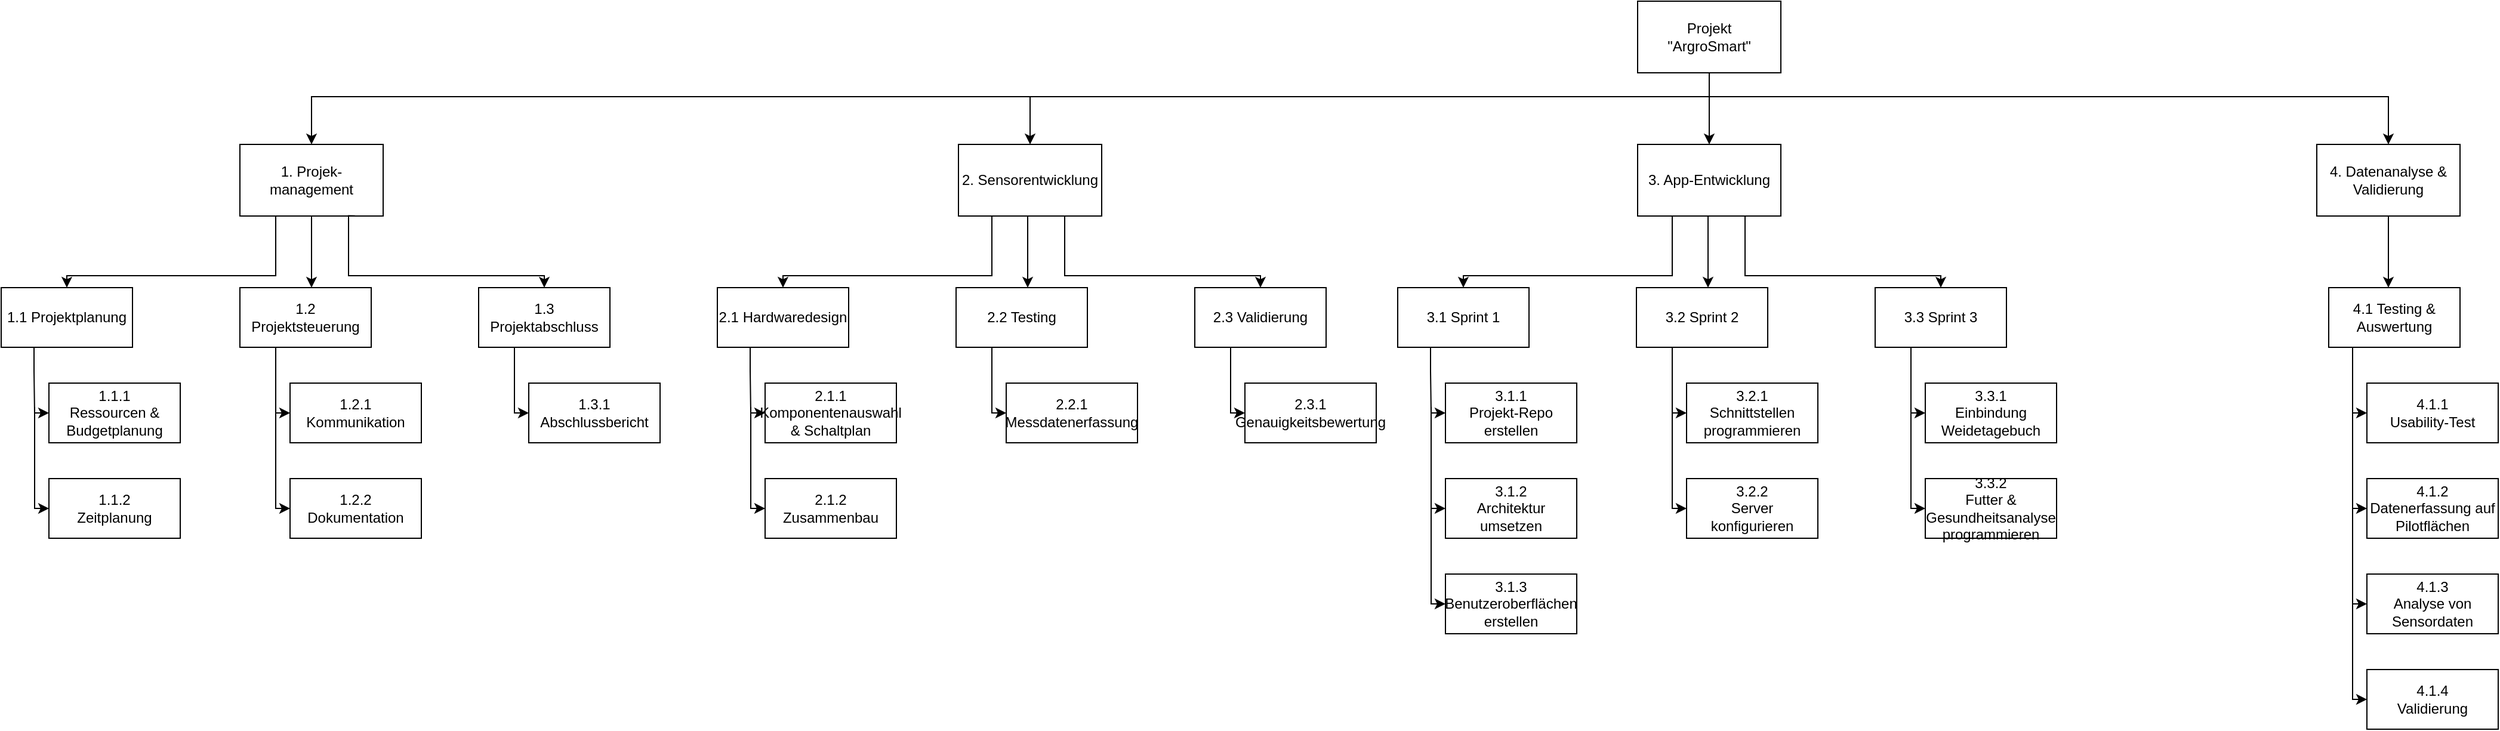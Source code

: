 <mxfile version="26.2.14">
  <diagram name="Seite-1" id="muUxw91bPzqeBx1SYNi1">
    <mxGraphModel dx="2646" dy="536" grid="1" gridSize="10" guides="1" tooltips="1" connect="1" arrows="1" fold="1" page="1" pageScale="1" pageWidth="1654" pageHeight="2336" math="0" shadow="0">
      <root>
        <mxCell id="0" />
        <mxCell id="1" parent="0" />
        <mxCell id="lDKCVGmn49lYpC6BzNIs-1" value="Projekt&lt;br&gt;&quot;ArgroSmart&quot;" style="rounded=0;whiteSpace=wrap;html=1;" vertex="1" parent="1">
          <mxGeometry x="-59" y="80" width="120" height="60" as="geometry" />
        </mxCell>
        <mxCell id="lDKCVGmn49lYpC6BzNIs-2" value="1. Projek-&lt;br&gt;management" style="rounded=0;whiteSpace=wrap;html=1;" vertex="1" parent="1">
          <mxGeometry x="-1230" y="200" width="120" height="60" as="geometry" />
        </mxCell>
        <mxCell id="lDKCVGmn49lYpC6BzNIs-3" value="2. Sensorentwicklung " style="rounded=0;whiteSpace=wrap;html=1;" vertex="1" parent="1">
          <mxGeometry x="-628" y="200" width="120" height="60" as="geometry" />
        </mxCell>
        <mxCell id="lDKCVGmn49lYpC6BzNIs-4" value="3. App-Entwicklung" style="rounded=0;whiteSpace=wrap;html=1;" vertex="1" parent="1">
          <mxGeometry x="-59" y="200" width="120" height="60" as="geometry" />
        </mxCell>
        <mxCell id="lDKCVGmn49lYpC6BzNIs-6" value="4. Datenanalyse &amp;amp; Validierung" style="rounded=0;whiteSpace=wrap;html=1;" vertex="1" parent="1">
          <mxGeometry x="510" y="200" width="120" height="60" as="geometry" />
        </mxCell>
        <mxCell id="lDKCVGmn49lYpC6BzNIs-17" style="edgeStyle=orthogonalEdgeStyle;rounded=0;orthogonalLoop=1;jettySize=auto;html=1;exitX=0.25;exitY=1;exitDx=0;exitDy=0;entryX=0;entryY=0.5;entryDx=0;entryDy=0;" edge="1" parent="1" source="lDKCVGmn49lYpC6BzNIs-7" target="lDKCVGmn49lYpC6BzNIs-10">
          <mxGeometry relative="1" as="geometry">
            <Array as="points">
              <mxPoint x="-1402" y="390" />
              <mxPoint x="-1402" y="390" />
              <mxPoint x="-1402" y="425" />
            </Array>
          </mxGeometry>
        </mxCell>
        <mxCell id="lDKCVGmn49lYpC6BzNIs-7" value="1.1 Projektplanung" style="rounded=0;whiteSpace=wrap;html=1;" vertex="1" parent="1">
          <mxGeometry x="-1430" y="320" width="110" height="50" as="geometry" />
        </mxCell>
        <mxCell id="lDKCVGmn49lYpC6BzNIs-8" value="1.2 Projektsteuerung" style="rounded=0;whiteSpace=wrap;html=1;" vertex="1" parent="1">
          <mxGeometry x="-1230" y="320" width="110" height="50" as="geometry" />
        </mxCell>
        <mxCell id="lDKCVGmn49lYpC6BzNIs-9" value="1.3 Projektabschluss" style="rounded=0;whiteSpace=wrap;html=1;" vertex="1" parent="1">
          <mxGeometry x="-1030" y="320" width="110" height="50" as="geometry" />
        </mxCell>
        <mxCell id="lDKCVGmn49lYpC6BzNIs-10" value="1.1.1 &lt;br&gt;Ressourcen &amp;amp; Budgetplanung" style="rounded=0;whiteSpace=wrap;html=1;" vertex="1" parent="1">
          <mxGeometry x="-1390" y="400" width="110" height="50" as="geometry" />
        </mxCell>
        <mxCell id="lDKCVGmn49lYpC6BzNIs-11" value="1.1.2 &lt;br&gt;Zeitplanung" style="rounded=0;whiteSpace=wrap;html=1;" vertex="1" parent="1">
          <mxGeometry x="-1390" y="480" width="110" height="50" as="geometry" />
        </mxCell>
        <mxCell id="lDKCVGmn49lYpC6BzNIs-19" style="edgeStyle=orthogonalEdgeStyle;rounded=0;orthogonalLoop=1;jettySize=auto;html=1;entryX=0;entryY=0.5;entryDx=0;entryDy=0;" edge="1" parent="1">
          <mxGeometry relative="1" as="geometry">
            <mxPoint x="-1402" y="420" as="sourcePoint" />
            <mxPoint x="-1390" y="505" as="targetPoint" />
            <Array as="points">
              <mxPoint x="-1402" y="470" />
              <mxPoint x="-1402" y="470" />
              <mxPoint x="-1402" y="505" />
            </Array>
          </mxGeometry>
        </mxCell>
        <mxCell id="lDKCVGmn49lYpC6BzNIs-24" style="edgeStyle=orthogonalEdgeStyle;rounded=0;orthogonalLoop=1;jettySize=auto;html=1;exitX=0.25;exitY=1;exitDx=0;exitDy=0;entryX=0;entryY=0.5;entryDx=0;entryDy=0;" edge="1" parent="1" target="lDKCVGmn49lYpC6BzNIs-25">
          <mxGeometry relative="1" as="geometry">
            <mxPoint x="-1200" y="370" as="sourcePoint" />
            <Array as="points">
              <mxPoint x="-1200" y="390" />
              <mxPoint x="-1200" y="390" />
              <mxPoint x="-1200" y="425" />
            </Array>
          </mxGeometry>
        </mxCell>
        <mxCell id="lDKCVGmn49lYpC6BzNIs-25" value="1.2.1 &lt;br&gt;Kommunikation" style="rounded=0;whiteSpace=wrap;html=1;" vertex="1" parent="1">
          <mxGeometry x="-1188" y="400" width="110" height="50" as="geometry" />
        </mxCell>
        <mxCell id="lDKCVGmn49lYpC6BzNIs-26" value="1.2.2 &lt;br&gt;Dokumentation" style="rounded=0;whiteSpace=wrap;html=1;" vertex="1" parent="1">
          <mxGeometry x="-1188" y="480" width="110" height="50" as="geometry" />
        </mxCell>
        <mxCell id="lDKCVGmn49lYpC6BzNIs-27" style="edgeStyle=orthogonalEdgeStyle;rounded=0;orthogonalLoop=1;jettySize=auto;html=1;entryX=0;entryY=0.5;entryDx=0;entryDy=0;" edge="1" parent="1">
          <mxGeometry relative="1" as="geometry">
            <mxPoint x="-1200" y="420" as="sourcePoint" />
            <mxPoint x="-1188" y="505" as="targetPoint" />
            <Array as="points">
              <mxPoint x="-1200" y="470" />
              <mxPoint x="-1200" y="470" />
              <mxPoint x="-1200" y="505" />
            </Array>
          </mxGeometry>
        </mxCell>
        <mxCell id="lDKCVGmn49lYpC6BzNIs-28" style="edgeStyle=orthogonalEdgeStyle;rounded=0;orthogonalLoop=1;jettySize=auto;html=1;exitX=0.25;exitY=1;exitDx=0;exitDy=0;entryX=0;entryY=0.5;entryDx=0;entryDy=0;" edge="1" parent="1" target="lDKCVGmn49lYpC6BzNIs-29">
          <mxGeometry relative="1" as="geometry">
            <mxPoint x="-1000" y="370" as="sourcePoint" />
            <Array as="points">
              <mxPoint x="-1000" y="390" />
              <mxPoint x="-1000" y="390" />
              <mxPoint x="-1000" y="425" />
            </Array>
          </mxGeometry>
        </mxCell>
        <mxCell id="lDKCVGmn49lYpC6BzNIs-29" value="1.3.1 Abschlussbericht" style="rounded=0;whiteSpace=wrap;html=1;" vertex="1" parent="1">
          <mxGeometry x="-988" y="400" width="110" height="50" as="geometry" />
        </mxCell>
        <mxCell id="lDKCVGmn49lYpC6BzNIs-30" style="edgeStyle=orthogonalEdgeStyle;rounded=0;orthogonalLoop=1;jettySize=auto;html=1;exitX=0.803;exitY=0.997;exitDx=0;exitDy=0;entryX=0.5;entryY=0;entryDx=0;entryDy=0;exitPerimeter=0;" edge="1" parent="1" source="lDKCVGmn49lYpC6BzNIs-2" target="lDKCVGmn49lYpC6BzNIs-9">
          <mxGeometry relative="1" as="geometry">
            <mxPoint x="-1139" y="290" as="sourcePoint" />
            <mxPoint x="-970" y="310" as="targetPoint" />
            <Array as="points">
              <mxPoint x="-1139" y="260" />
              <mxPoint x="-1139" y="310" />
              <mxPoint x="-975" y="310" />
            </Array>
          </mxGeometry>
        </mxCell>
        <mxCell id="lDKCVGmn49lYpC6BzNIs-31" style="edgeStyle=orthogonalEdgeStyle;rounded=0;orthogonalLoop=1;jettySize=auto;html=1;exitX=0.25;exitY=1;exitDx=0;exitDy=0;entryX=0.5;entryY=0;entryDx=0;entryDy=0;" edge="1" parent="1" source="lDKCVGmn49lYpC6BzNIs-2" target="lDKCVGmn49lYpC6BzNIs-7">
          <mxGeometry relative="1" as="geometry">
            <mxPoint x="-1200" y="290" as="sourcePoint" />
            <mxPoint x="-1036" y="320" as="targetPoint" />
            <Array as="points">
              <mxPoint x="-1200" y="310" />
              <mxPoint x="-1375" y="310" />
            </Array>
          </mxGeometry>
        </mxCell>
        <mxCell id="lDKCVGmn49lYpC6BzNIs-33" style="edgeStyle=orthogonalEdgeStyle;rounded=0;orthogonalLoop=1;jettySize=auto;html=1;exitX=0.5;exitY=1;exitDx=0;exitDy=0;" edge="1" parent="1" source="lDKCVGmn49lYpC6BzNIs-2">
          <mxGeometry relative="1" as="geometry">
            <mxPoint x="-1170.19" y="290" as="sourcePoint" />
            <mxPoint x="-1170" y="320" as="targetPoint" />
            <Array as="points" />
          </mxGeometry>
        </mxCell>
        <mxCell id="lDKCVGmn49lYpC6BzNIs-36" style="edgeStyle=orthogonalEdgeStyle;rounded=0;orthogonalLoop=1;jettySize=auto;html=1;exitX=0.25;exitY=1;exitDx=0;exitDy=0;entryX=0;entryY=0.5;entryDx=0;entryDy=0;" edge="1" parent="1" source="lDKCVGmn49lYpC6BzNIs-37" target="lDKCVGmn49lYpC6BzNIs-40">
          <mxGeometry relative="1" as="geometry">
            <Array as="points">
              <mxPoint x="-802" y="390" />
              <mxPoint x="-802" y="390" />
              <mxPoint x="-802" y="425" />
            </Array>
          </mxGeometry>
        </mxCell>
        <mxCell id="lDKCVGmn49lYpC6BzNIs-37" value="&lt;span data-end=&quot;1124&quot; data-start=&quot;1102&quot;&gt;2.1 Hardwaredesign&lt;/span&gt;" style="rounded=0;whiteSpace=wrap;html=1;" vertex="1" parent="1">
          <mxGeometry x="-830" y="320" width="110" height="50" as="geometry" />
        </mxCell>
        <mxCell id="lDKCVGmn49lYpC6BzNIs-38" value="2.2 Testing" style="rounded=0;whiteSpace=wrap;html=1;" vertex="1" parent="1">
          <mxGeometry x="-630" y="320" width="110" height="50" as="geometry" />
        </mxCell>
        <mxCell id="lDKCVGmn49lYpC6BzNIs-39" value="2.3 Validierung" style="rounded=0;whiteSpace=wrap;html=1;" vertex="1" parent="1">
          <mxGeometry x="-430" y="320" width="110" height="50" as="geometry" />
        </mxCell>
        <mxCell id="lDKCVGmn49lYpC6BzNIs-40" value="2.1.1 Komponentenauswahl &amp;amp; Schaltplan" style="rounded=0;whiteSpace=wrap;html=1;" vertex="1" parent="1">
          <mxGeometry x="-790" y="400" width="110" height="50" as="geometry" />
        </mxCell>
        <mxCell id="lDKCVGmn49lYpC6BzNIs-41" value="2.1.2 &lt;br&gt;Zusammenbau" style="rounded=0;whiteSpace=wrap;html=1;" vertex="1" parent="1">
          <mxGeometry x="-790" y="480" width="110" height="50" as="geometry" />
        </mxCell>
        <mxCell id="lDKCVGmn49lYpC6BzNIs-42" style="edgeStyle=orthogonalEdgeStyle;rounded=0;orthogonalLoop=1;jettySize=auto;html=1;entryX=0;entryY=0.5;entryDx=0;entryDy=0;" edge="1" parent="1">
          <mxGeometry relative="1" as="geometry">
            <mxPoint x="-802" y="420" as="sourcePoint" />
            <mxPoint x="-790" y="505" as="targetPoint" />
            <Array as="points">
              <mxPoint x="-802" y="470" />
              <mxPoint x="-802" y="470" />
              <mxPoint x="-802" y="505" />
            </Array>
          </mxGeometry>
        </mxCell>
        <mxCell id="lDKCVGmn49lYpC6BzNIs-43" style="edgeStyle=orthogonalEdgeStyle;rounded=0;orthogonalLoop=1;jettySize=auto;html=1;exitX=0.25;exitY=1;exitDx=0;exitDy=0;entryX=0;entryY=0.5;entryDx=0;entryDy=0;" edge="1" parent="1" target="lDKCVGmn49lYpC6BzNIs-44">
          <mxGeometry relative="1" as="geometry">
            <mxPoint x="-600" y="370" as="sourcePoint" />
            <Array as="points">
              <mxPoint x="-600" y="390" />
              <mxPoint x="-600" y="390" />
              <mxPoint x="-600" y="425" />
            </Array>
          </mxGeometry>
        </mxCell>
        <mxCell id="lDKCVGmn49lYpC6BzNIs-44" value="2.2.1 Messdatenerfassung" style="rounded=0;whiteSpace=wrap;html=1;" vertex="1" parent="1">
          <mxGeometry x="-588" y="400" width="110" height="50" as="geometry" />
        </mxCell>
        <mxCell id="lDKCVGmn49lYpC6BzNIs-47" style="edgeStyle=orthogonalEdgeStyle;rounded=0;orthogonalLoop=1;jettySize=auto;html=1;exitX=0.25;exitY=1;exitDx=0;exitDy=0;entryX=0;entryY=0.5;entryDx=0;entryDy=0;" edge="1" parent="1" target="lDKCVGmn49lYpC6BzNIs-48">
          <mxGeometry relative="1" as="geometry">
            <mxPoint x="-400" y="370" as="sourcePoint" />
            <Array as="points">
              <mxPoint x="-400" y="390" />
              <mxPoint x="-400" y="390" />
              <mxPoint x="-400" y="425" />
            </Array>
          </mxGeometry>
        </mxCell>
        <mxCell id="lDKCVGmn49lYpC6BzNIs-48" value="2.3.1 Genauigkeitsbewertung" style="rounded=0;whiteSpace=wrap;html=1;" vertex="1" parent="1">
          <mxGeometry x="-388" y="400" width="110" height="50" as="geometry" />
        </mxCell>
        <mxCell id="lDKCVGmn49lYpC6BzNIs-49" style="edgeStyle=orthogonalEdgeStyle;rounded=0;orthogonalLoop=1;jettySize=auto;html=1;exitX=0.803;exitY=0.997;exitDx=0;exitDy=0;entryX=0.5;entryY=0;entryDx=0;entryDy=0;exitPerimeter=0;" edge="1" parent="1" target="lDKCVGmn49lYpC6BzNIs-39">
          <mxGeometry relative="1" as="geometry">
            <mxPoint x="-534" y="260" as="sourcePoint" />
            <mxPoint x="-370" y="310" as="targetPoint" />
            <Array as="points">
              <mxPoint x="-539" y="260" />
              <mxPoint x="-539" y="310" />
              <mxPoint x="-375" y="310" />
            </Array>
          </mxGeometry>
        </mxCell>
        <mxCell id="lDKCVGmn49lYpC6BzNIs-50" style="edgeStyle=orthogonalEdgeStyle;rounded=0;orthogonalLoop=1;jettySize=auto;html=1;exitX=0.25;exitY=1;exitDx=0;exitDy=0;entryX=0.5;entryY=0;entryDx=0;entryDy=0;" edge="1" parent="1" target="lDKCVGmn49lYpC6BzNIs-37">
          <mxGeometry relative="1" as="geometry">
            <mxPoint x="-600" y="260" as="sourcePoint" />
            <mxPoint x="-436" y="320" as="targetPoint" />
            <Array as="points">
              <mxPoint x="-600" y="310" />
              <mxPoint x="-775" y="310" />
            </Array>
          </mxGeometry>
        </mxCell>
        <mxCell id="lDKCVGmn49lYpC6BzNIs-51" style="edgeStyle=orthogonalEdgeStyle;rounded=0;orthogonalLoop=1;jettySize=auto;html=1;exitX=0.5;exitY=1;exitDx=0;exitDy=0;" edge="1" parent="1">
          <mxGeometry relative="1" as="geometry">
            <mxPoint x="-570" y="260" as="sourcePoint" />
            <mxPoint x="-570" y="320" as="targetPoint" />
            <Array as="points" />
          </mxGeometry>
        </mxCell>
        <mxCell id="lDKCVGmn49lYpC6BzNIs-66" style="edgeStyle=orthogonalEdgeStyle;rounded=0;orthogonalLoop=1;jettySize=auto;html=1;exitX=0.25;exitY=1;exitDx=0;exitDy=0;entryX=0;entryY=0.5;entryDx=0;entryDy=0;" edge="1" parent="1" source="lDKCVGmn49lYpC6BzNIs-67" target="lDKCVGmn49lYpC6BzNIs-70">
          <mxGeometry relative="1" as="geometry">
            <Array as="points">
              <mxPoint x="-232" y="390" />
              <mxPoint x="-232" y="390" />
              <mxPoint x="-232" y="425" />
            </Array>
          </mxGeometry>
        </mxCell>
        <mxCell id="lDKCVGmn49lYpC6BzNIs-67" value="3.1 Sprint 1" style="rounded=0;whiteSpace=wrap;html=1;" vertex="1" parent="1">
          <mxGeometry x="-260" y="320" width="110" height="50" as="geometry" />
        </mxCell>
        <mxCell id="lDKCVGmn49lYpC6BzNIs-68" value="3.2 Sprint 2" style="rounded=0;whiteSpace=wrap;html=1;" vertex="1" parent="1">
          <mxGeometry x="-60" y="320" width="110" height="50" as="geometry" />
        </mxCell>
        <mxCell id="lDKCVGmn49lYpC6BzNIs-69" value="3.3 Sprint 3" style="rounded=0;whiteSpace=wrap;html=1;" vertex="1" parent="1">
          <mxGeometry x="140" y="320" width="110" height="50" as="geometry" />
        </mxCell>
        <mxCell id="lDKCVGmn49lYpC6BzNIs-70" value="3.1.1 &lt;br&gt;Projekt-Repo erstellen" style="rounded=0;whiteSpace=wrap;html=1;" vertex="1" parent="1">
          <mxGeometry x="-220" y="400" width="110" height="50" as="geometry" />
        </mxCell>
        <mxCell id="lDKCVGmn49lYpC6BzNIs-71" value="3.1.2 &lt;br&gt;Architektur umsetzen" style="rounded=0;whiteSpace=wrap;html=1;" vertex="1" parent="1">
          <mxGeometry x="-220" y="480" width="110" height="50" as="geometry" />
        </mxCell>
        <mxCell id="lDKCVGmn49lYpC6BzNIs-72" style="edgeStyle=orthogonalEdgeStyle;rounded=0;orthogonalLoop=1;jettySize=auto;html=1;entryX=0;entryY=0.5;entryDx=0;entryDy=0;" edge="1" parent="1">
          <mxGeometry relative="1" as="geometry">
            <mxPoint x="-232" y="420" as="sourcePoint" />
            <mxPoint x="-220" y="505" as="targetPoint" />
            <Array as="points">
              <mxPoint x="-232" y="470" />
              <mxPoint x="-232" y="470" />
              <mxPoint x="-232" y="505" />
            </Array>
          </mxGeometry>
        </mxCell>
        <mxCell id="lDKCVGmn49lYpC6BzNIs-73" style="edgeStyle=orthogonalEdgeStyle;rounded=0;orthogonalLoop=1;jettySize=auto;html=1;exitX=0.25;exitY=1;exitDx=0;exitDy=0;entryX=0;entryY=0.5;entryDx=0;entryDy=0;" edge="1" parent="1" target="lDKCVGmn49lYpC6BzNIs-74">
          <mxGeometry relative="1" as="geometry">
            <mxPoint x="-30" y="370" as="sourcePoint" />
            <Array as="points">
              <mxPoint x="-30" y="390" />
              <mxPoint x="-30" y="390" />
              <mxPoint x="-30" y="425" />
            </Array>
          </mxGeometry>
        </mxCell>
        <mxCell id="lDKCVGmn49lYpC6BzNIs-74" value="3.2.1 &lt;br&gt;Schnittstellen programmieren " style="rounded=0;whiteSpace=wrap;html=1;" vertex="1" parent="1">
          <mxGeometry x="-18" y="400" width="110" height="50" as="geometry" />
        </mxCell>
        <mxCell id="lDKCVGmn49lYpC6BzNIs-75" style="edgeStyle=orthogonalEdgeStyle;rounded=0;orthogonalLoop=1;jettySize=auto;html=1;exitX=0.25;exitY=1;exitDx=0;exitDy=0;entryX=0;entryY=0.5;entryDx=0;entryDy=0;" edge="1" parent="1" target="lDKCVGmn49lYpC6BzNIs-76">
          <mxGeometry relative="1" as="geometry">
            <mxPoint x="170" y="370" as="sourcePoint" />
            <Array as="points">
              <mxPoint x="170" y="390" />
              <mxPoint x="170" y="390" />
              <mxPoint x="170" y="425" />
            </Array>
          </mxGeometry>
        </mxCell>
        <mxCell id="lDKCVGmn49lYpC6BzNIs-76" value="3.3.1&lt;br&gt;Einbindung Weidetagebuch" style="rounded=0;whiteSpace=wrap;html=1;" vertex="1" parent="1">
          <mxGeometry x="182" y="400" width="110" height="50" as="geometry" />
        </mxCell>
        <mxCell id="lDKCVGmn49lYpC6BzNIs-77" style="edgeStyle=orthogonalEdgeStyle;rounded=0;orthogonalLoop=1;jettySize=auto;html=1;exitX=0.803;exitY=0.997;exitDx=0;exitDy=0;entryX=0.5;entryY=0;entryDx=0;entryDy=0;exitPerimeter=0;" edge="1" parent="1" target="lDKCVGmn49lYpC6BzNIs-69">
          <mxGeometry relative="1" as="geometry">
            <mxPoint x="36" y="260" as="sourcePoint" />
            <mxPoint x="200" y="310" as="targetPoint" />
            <Array as="points">
              <mxPoint x="31" y="260" />
              <mxPoint x="31" y="310" />
              <mxPoint x="195" y="310" />
            </Array>
          </mxGeometry>
        </mxCell>
        <mxCell id="lDKCVGmn49lYpC6BzNIs-78" style="edgeStyle=orthogonalEdgeStyle;rounded=0;orthogonalLoop=1;jettySize=auto;html=1;exitX=0.25;exitY=1;exitDx=0;exitDy=0;entryX=0.5;entryY=0;entryDx=0;entryDy=0;" edge="1" parent="1" target="lDKCVGmn49lYpC6BzNIs-67">
          <mxGeometry relative="1" as="geometry">
            <mxPoint x="-30" y="260" as="sourcePoint" />
            <mxPoint x="134" y="320" as="targetPoint" />
            <Array as="points">
              <mxPoint x="-30" y="310" />
              <mxPoint x="-205" y="310" />
            </Array>
          </mxGeometry>
        </mxCell>
        <mxCell id="lDKCVGmn49lYpC6BzNIs-79" style="edgeStyle=orthogonalEdgeStyle;rounded=0;orthogonalLoop=1;jettySize=auto;html=1;exitX=0.5;exitY=1;exitDx=0;exitDy=0;" edge="1" parent="1">
          <mxGeometry relative="1" as="geometry">
            <mxPoint y="260" as="sourcePoint" />
            <mxPoint y="320" as="targetPoint" />
            <Array as="points" />
          </mxGeometry>
        </mxCell>
        <mxCell id="lDKCVGmn49lYpC6BzNIs-80" value="3.1.3&lt;br&gt;Benutzeroberflächen erstellen" style="rounded=0;whiteSpace=wrap;html=1;" vertex="1" parent="1">
          <mxGeometry x="-220" y="560" width="110" height="50" as="geometry" />
        </mxCell>
        <mxCell id="lDKCVGmn49lYpC6BzNIs-81" style="edgeStyle=orthogonalEdgeStyle;rounded=0;orthogonalLoop=1;jettySize=auto;html=1;entryX=0;entryY=0.5;entryDx=0;entryDy=0;" edge="1" parent="1">
          <mxGeometry relative="1" as="geometry">
            <mxPoint x="-232" y="500" as="sourcePoint" />
            <mxPoint x="-220" y="585" as="targetPoint" />
            <Array as="points">
              <mxPoint x="-232" y="550" />
              <mxPoint x="-232" y="550" />
              <mxPoint x="-232" y="585" />
            </Array>
          </mxGeometry>
        </mxCell>
        <mxCell id="lDKCVGmn49lYpC6BzNIs-82" value="3.2.2 &lt;br&gt;Server konfigurieren" style="rounded=0;whiteSpace=wrap;html=1;" vertex="1" parent="1">
          <mxGeometry x="-18" y="480" width="110" height="50" as="geometry" />
        </mxCell>
        <mxCell id="lDKCVGmn49lYpC6BzNIs-85" style="edgeStyle=orthogonalEdgeStyle;rounded=0;orthogonalLoop=1;jettySize=auto;html=1;entryX=0;entryY=0.5;entryDx=0;entryDy=0;" edge="1" parent="1">
          <mxGeometry relative="1" as="geometry">
            <mxPoint x="-30" y="420" as="sourcePoint" />
            <Array as="points">
              <mxPoint x="-30" y="505" />
            </Array>
            <mxPoint x="-18" y="505" as="targetPoint" />
          </mxGeometry>
        </mxCell>
        <mxCell id="lDKCVGmn49lYpC6BzNIs-86" style="edgeStyle=orthogonalEdgeStyle;rounded=0;orthogonalLoop=1;jettySize=auto;html=1;entryX=0;entryY=0.5;entryDx=0;entryDy=0;" edge="1" parent="1" target="lDKCVGmn49lYpC6BzNIs-87">
          <mxGeometry relative="1" as="geometry">
            <mxPoint x="170" y="420" as="sourcePoint" />
            <Array as="points">
              <mxPoint x="170" y="470" />
              <mxPoint x="170" y="470" />
              <mxPoint x="170" y="505" />
            </Array>
          </mxGeometry>
        </mxCell>
        <mxCell id="lDKCVGmn49lYpC6BzNIs-87" value="3.3.2&lt;br&gt;Futter &amp;amp; Gesundheitsanalyse programmieren" style="rounded=0;whiteSpace=wrap;html=1;" vertex="1" parent="1">
          <mxGeometry x="182" y="480" width="110" height="50" as="geometry" />
        </mxCell>
        <mxCell id="lDKCVGmn49lYpC6BzNIs-90" value="4.1 Testing &amp;amp; Auswertung" style="rounded=0;whiteSpace=wrap;html=1;" vertex="1" parent="1">
          <mxGeometry x="520" y="320" width="110" height="50" as="geometry" />
        </mxCell>
        <mxCell id="lDKCVGmn49lYpC6BzNIs-95" style="edgeStyle=orthogonalEdgeStyle;rounded=0;orthogonalLoop=1;jettySize=auto;html=1;exitX=0.25;exitY=1;exitDx=0;exitDy=0;entryX=0;entryY=0.5;entryDx=0;entryDy=0;" edge="1" parent="1" target="lDKCVGmn49lYpC6BzNIs-96">
          <mxGeometry relative="1" as="geometry">
            <mxPoint x="540" y="370" as="sourcePoint" />
            <Array as="points">
              <mxPoint x="540" y="390" />
              <mxPoint x="540" y="390" />
              <mxPoint x="540" y="425" />
            </Array>
          </mxGeometry>
        </mxCell>
        <mxCell id="lDKCVGmn49lYpC6BzNIs-96" value="4.1.1&lt;br&gt;Usability-Test" style="rounded=0;whiteSpace=wrap;html=1;" vertex="1" parent="1">
          <mxGeometry x="552" y="400" width="110" height="50" as="geometry" />
        </mxCell>
        <mxCell id="lDKCVGmn49lYpC6BzNIs-101" style="edgeStyle=orthogonalEdgeStyle;rounded=0;orthogonalLoop=1;jettySize=auto;html=1;exitX=0.5;exitY=1;exitDx=0;exitDy=0;" edge="1" parent="1">
          <mxGeometry relative="1" as="geometry">
            <mxPoint x="570" y="260" as="sourcePoint" />
            <mxPoint x="570" y="320" as="targetPoint" />
            <Array as="points" />
          </mxGeometry>
        </mxCell>
        <mxCell id="lDKCVGmn49lYpC6BzNIs-104" value="4.1.2&lt;br&gt;Datenerfassung auf Pilotflächen" style="rounded=0;whiteSpace=wrap;html=1;" vertex="1" parent="1">
          <mxGeometry x="552" y="480" width="110" height="50" as="geometry" />
        </mxCell>
        <mxCell id="lDKCVGmn49lYpC6BzNIs-105" style="edgeStyle=orthogonalEdgeStyle;rounded=0;orthogonalLoop=1;jettySize=auto;html=1;entryX=0;entryY=0.5;entryDx=0;entryDy=0;" edge="1" parent="1">
          <mxGeometry relative="1" as="geometry">
            <mxPoint x="540" y="420" as="sourcePoint" />
            <Array as="points">
              <mxPoint x="540" y="505" />
            </Array>
            <mxPoint x="552" y="505" as="targetPoint" />
          </mxGeometry>
        </mxCell>
        <mxCell id="lDKCVGmn49lYpC6BzNIs-108" value="4.1.3&lt;br&gt;Analyse von Sensordaten" style="rounded=0;whiteSpace=wrap;html=1;" vertex="1" parent="1">
          <mxGeometry x="552" y="560" width="110" height="50" as="geometry" />
        </mxCell>
        <mxCell id="lDKCVGmn49lYpC6BzNIs-109" value="4.1.4&lt;br&gt;Validierung " style="rounded=0;whiteSpace=wrap;html=1;" vertex="1" parent="1">
          <mxGeometry x="552" y="640" width="110" height="50" as="geometry" />
        </mxCell>
        <mxCell id="lDKCVGmn49lYpC6BzNIs-111" style="edgeStyle=orthogonalEdgeStyle;rounded=0;orthogonalLoop=1;jettySize=auto;html=1;entryX=0;entryY=0.5;entryDx=0;entryDy=0;" edge="1" parent="1">
          <mxGeometry relative="1" as="geometry">
            <mxPoint x="540" y="500" as="sourcePoint" />
            <Array as="points">
              <mxPoint x="540" y="550" />
              <mxPoint x="540" y="550" />
              <mxPoint x="540" y="585" />
            </Array>
            <mxPoint x="552" y="585" as="targetPoint" />
          </mxGeometry>
        </mxCell>
        <mxCell id="lDKCVGmn49lYpC6BzNIs-112" style="edgeStyle=orthogonalEdgeStyle;rounded=0;orthogonalLoop=1;jettySize=auto;html=1;entryX=0;entryY=0.5;entryDx=0;entryDy=0;" edge="1" parent="1">
          <mxGeometry relative="1" as="geometry">
            <mxPoint x="540" y="580" as="sourcePoint" />
            <Array as="points">
              <mxPoint x="540" y="665" />
            </Array>
            <mxPoint x="552" y="665" as="targetPoint" />
          </mxGeometry>
        </mxCell>
        <mxCell id="lDKCVGmn49lYpC6BzNIs-113" value="" style="endArrow=classic;html=1;rounded=0;exitX=0.5;exitY=1;exitDx=0;exitDy=0;entryX=0.5;entryY=0;entryDx=0;entryDy=0;" edge="1" parent="1" source="lDKCVGmn49lYpC6BzNIs-1" target="lDKCVGmn49lYpC6BzNIs-4">
          <mxGeometry width="50" height="50" relative="1" as="geometry">
            <mxPoint x="130" y="350" as="sourcePoint" />
            <mxPoint x="180" y="300" as="targetPoint" />
          </mxGeometry>
        </mxCell>
        <mxCell id="lDKCVGmn49lYpC6BzNIs-114" value="" style="endArrow=classic;html=1;rounded=0;entryX=0.5;entryY=0;entryDx=0;entryDy=0;" edge="1" parent="1" target="lDKCVGmn49lYpC6BzNIs-6">
          <mxGeometry width="50" height="50" relative="1" as="geometry">
            <mxPoint y="160" as="sourcePoint" />
            <mxPoint x="582.308" y="170" as="targetPoint" />
            <Array as="points">
              <mxPoint x="570" y="160" />
            </Array>
          </mxGeometry>
        </mxCell>
        <mxCell id="lDKCVGmn49lYpC6BzNIs-115" value="" style="endArrow=classic;html=1;rounded=0;entryX=0.5;entryY=0;entryDx=0;entryDy=0;" edge="1" parent="1">
          <mxGeometry width="50" height="50" relative="1" as="geometry">
            <mxPoint y="160" as="sourcePoint" />
            <mxPoint x="-568" y="200" as="targetPoint" />
            <Array as="points">
              <mxPoint x="-30" y="160" />
              <mxPoint x="-568" y="160" />
            </Array>
          </mxGeometry>
        </mxCell>
        <mxCell id="lDKCVGmn49lYpC6BzNIs-116" value="" style="endArrow=classic;html=1;rounded=0;entryX=0.5;entryY=0;entryDx=0;entryDy=0;" edge="1" parent="1">
          <mxGeometry width="50" height="50" relative="1" as="geometry">
            <mxPoint x="-550" y="160" as="sourcePoint" />
            <mxPoint x="-1170" y="200" as="targetPoint" />
            <Array as="points">
              <mxPoint x="-632" y="160" />
              <mxPoint x="-1170" y="160" />
            </Array>
          </mxGeometry>
        </mxCell>
      </root>
    </mxGraphModel>
  </diagram>
</mxfile>
